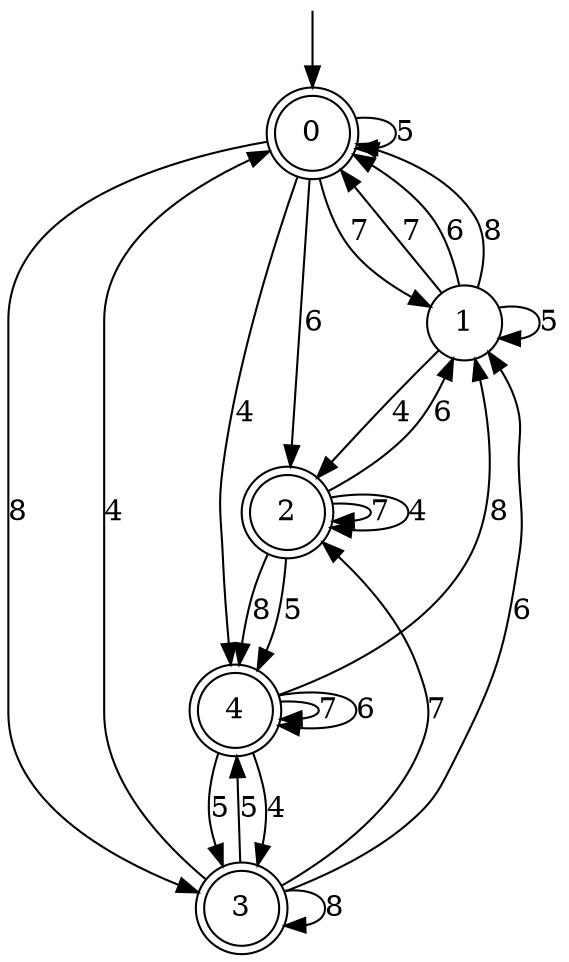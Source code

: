 digraph g {

	s0 [shape="doublecircle" label="0"];
	s1 [shape="circle" label="1"];
	s2 [shape="doublecircle" label="2"];
	s3 [shape="doublecircle" label="3"];
	s4 [shape="doublecircle" label="4"];
	s0 -> s0 [label="5"];
	s0 -> s1 [label="7"];
	s0 -> s2 [label="6"];
	s0 -> s3 [label="8"];
	s0 -> s4 [label="4"];
	s1 -> s1 [label="5"];
	s1 -> s0 [label="7"];
	s1 -> s0 [label="6"];
	s1 -> s0 [label="8"];
	s1 -> s2 [label="4"];
	s2 -> s4 [label="5"];
	s2 -> s2 [label="7"];
	s2 -> s1 [label="6"];
	s2 -> s4 [label="8"];
	s2 -> s2 [label="4"];
	s3 -> s4 [label="5"];
	s3 -> s2 [label="7"];
	s3 -> s1 [label="6"];
	s3 -> s3 [label="8"];
	s3 -> s0 [label="4"];
	s4 -> s3 [label="5"];
	s4 -> s4 [label="7"];
	s4 -> s4 [label="6"];
	s4 -> s1 [label="8"];
	s4 -> s3 [label="4"];

__start0 [label="" shape="none" width="0" height="0"];
__start0 -> s0;

}
